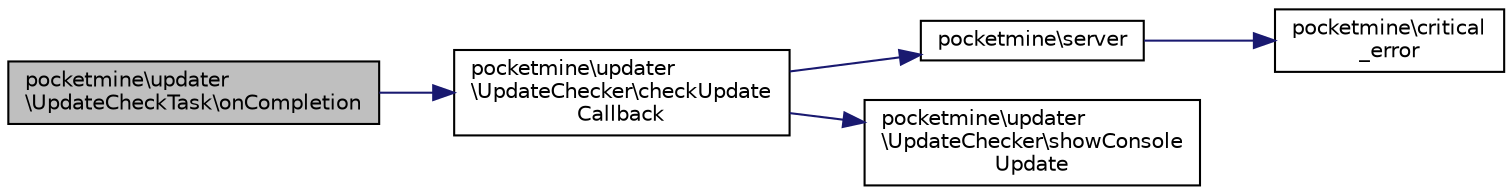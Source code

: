 digraph "pocketmine\updater\UpdateCheckTask\onCompletion"
{
 // INTERACTIVE_SVG=YES
 // LATEX_PDF_SIZE
  edge [fontname="Helvetica",fontsize="10",labelfontname="Helvetica",labelfontsize="10"];
  node [fontname="Helvetica",fontsize="10",shape=record];
  rankdir="LR";
  Node1 [label="pocketmine\\updater\l\\UpdateCheckTask\\onCompletion",height=0.2,width=0.4,color="black", fillcolor="grey75", style="filled", fontcolor="black",tooltip=" "];
  Node1 -> Node2 [color="midnightblue",fontsize="10",style="solid",fontname="Helvetica"];
  Node2 [label="pocketmine\\updater\l\\UpdateChecker\\checkUpdate\lCallback",height=0.2,width=0.4,color="black", fillcolor="white", style="filled",URL="$dd/d12/classpocketmine_1_1updater_1_1_update_checker.html#a9b8835f25d469c9250fdbc5eecc21d3d",tooltip=" "];
  Node2 -> Node3 [color="midnightblue",fontsize="10",style="solid",fontname="Helvetica"];
  Node3 [label="pocketmine\\server",height=0.2,width=0.4,color="black", fillcolor="white", style="filled",URL="$d2/d69/namespacepocketmine.html#ac8040f61ade1040754abb856b9707674",tooltip=" "];
  Node3 -> Node4 [color="midnightblue",fontsize="10",style="solid",fontname="Helvetica"];
  Node4 [label="pocketmine\\critical\l_error",height=0.2,width=0.4,color="black", fillcolor="white", style="filled",URL="$d2/d69/namespacepocketmine.html#a4917b9fbb96d9758f51845080b142b69",tooltip=" "];
  Node2 -> Node5 [color="midnightblue",fontsize="10",style="solid",fontname="Helvetica"];
  Node5 [label="pocketmine\\updater\l\\UpdateChecker\\showConsole\lUpdate",height=0.2,width=0.4,color="black", fillcolor="white", style="filled",URL="$dd/d12/classpocketmine_1_1updater_1_1_update_checker.html#aad3ce90eebecb4c626d853fa1d190818",tooltip=" "];
}
